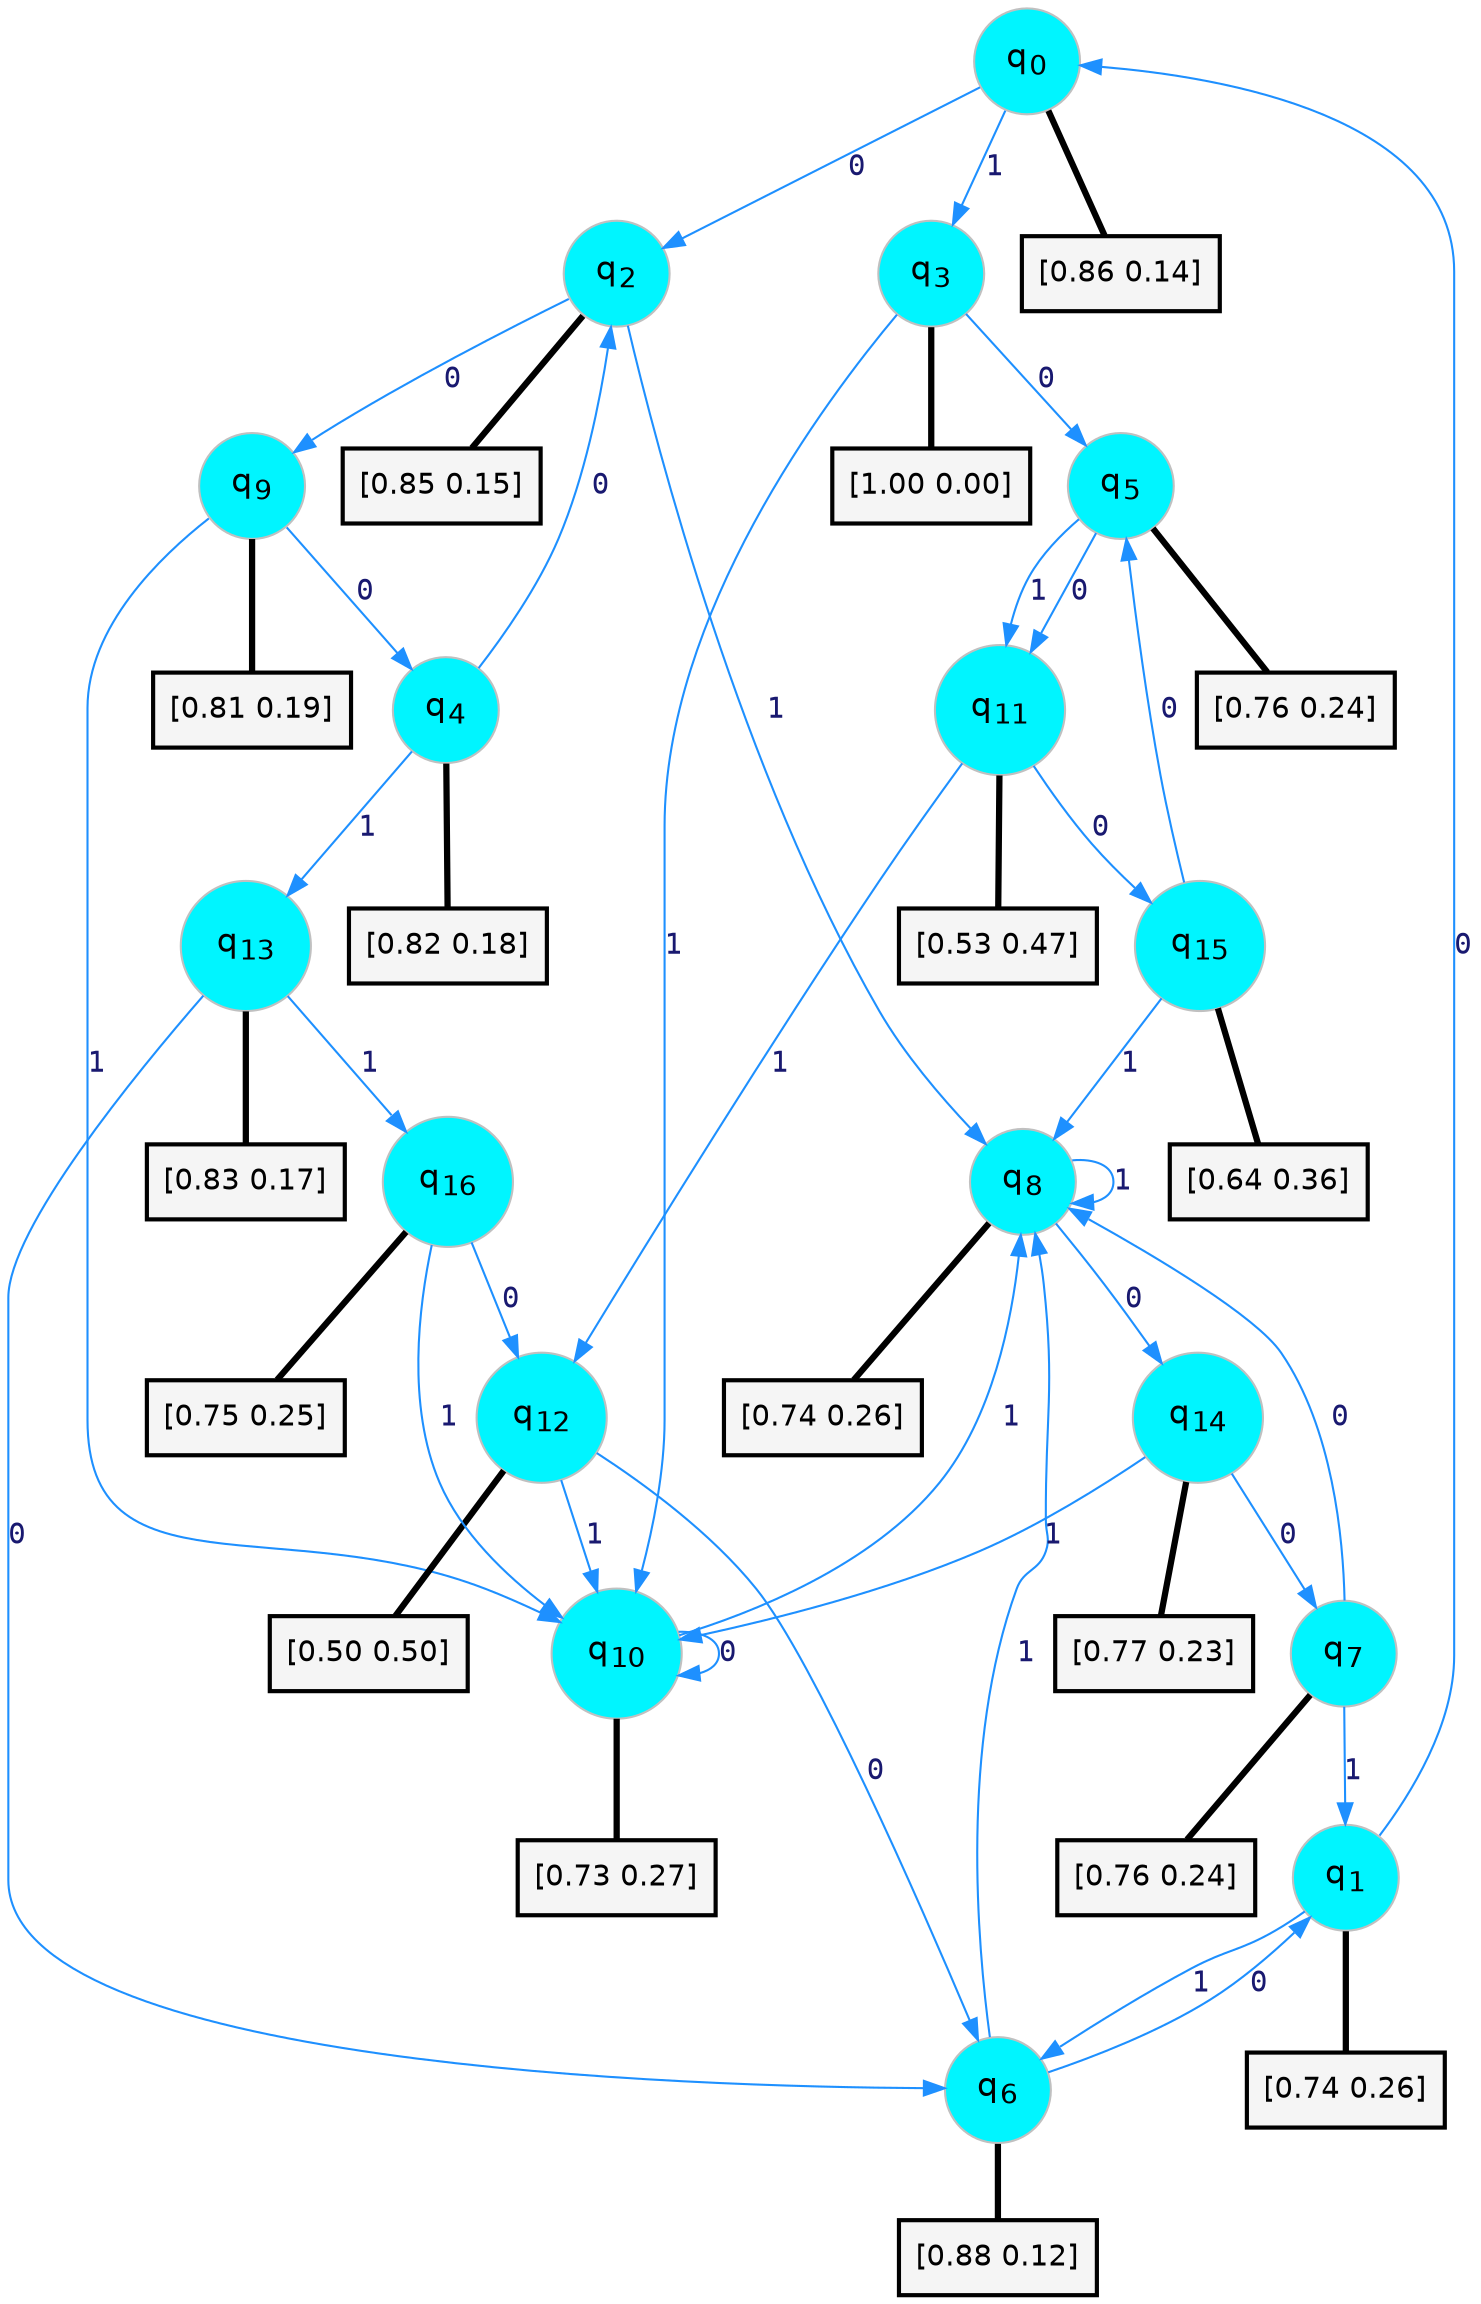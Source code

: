 digraph G {
graph [
bgcolor=transparent, dpi=300, rankdir=TD, size="40,25"];
node [
color=gray, fillcolor=turquoise1, fontcolor=black, fontname=Helvetica, fontsize=16, fontweight=bold, shape=circle, style=filled];
edge [
arrowsize=1, color=dodgerblue1, fontcolor=midnightblue, fontname=courier, fontweight=bold, penwidth=1, style=solid, weight=20];
0[label=<q<SUB>0</SUB>>];
1[label=<q<SUB>1</SUB>>];
2[label=<q<SUB>2</SUB>>];
3[label=<q<SUB>3</SUB>>];
4[label=<q<SUB>4</SUB>>];
5[label=<q<SUB>5</SUB>>];
6[label=<q<SUB>6</SUB>>];
7[label=<q<SUB>7</SUB>>];
8[label=<q<SUB>8</SUB>>];
9[label=<q<SUB>9</SUB>>];
10[label=<q<SUB>10</SUB>>];
11[label=<q<SUB>11</SUB>>];
12[label=<q<SUB>12</SUB>>];
13[label=<q<SUB>13</SUB>>];
14[label=<q<SUB>14</SUB>>];
15[label=<q<SUB>15</SUB>>];
16[label=<q<SUB>16</SUB>>];
17[label="[0.86 0.14]", shape=box,fontcolor=black, fontname=Helvetica, fontsize=14, penwidth=2, fillcolor=whitesmoke,color=black];
18[label="[0.74 0.26]", shape=box,fontcolor=black, fontname=Helvetica, fontsize=14, penwidth=2, fillcolor=whitesmoke,color=black];
19[label="[0.85 0.15]", shape=box,fontcolor=black, fontname=Helvetica, fontsize=14, penwidth=2, fillcolor=whitesmoke,color=black];
20[label="[1.00 0.00]", shape=box,fontcolor=black, fontname=Helvetica, fontsize=14, penwidth=2, fillcolor=whitesmoke,color=black];
21[label="[0.82 0.18]", shape=box,fontcolor=black, fontname=Helvetica, fontsize=14, penwidth=2, fillcolor=whitesmoke,color=black];
22[label="[0.76 0.24]", shape=box,fontcolor=black, fontname=Helvetica, fontsize=14, penwidth=2, fillcolor=whitesmoke,color=black];
23[label="[0.88 0.12]", shape=box,fontcolor=black, fontname=Helvetica, fontsize=14, penwidth=2, fillcolor=whitesmoke,color=black];
24[label="[0.76 0.24]", shape=box,fontcolor=black, fontname=Helvetica, fontsize=14, penwidth=2, fillcolor=whitesmoke,color=black];
25[label="[0.74 0.26]", shape=box,fontcolor=black, fontname=Helvetica, fontsize=14, penwidth=2, fillcolor=whitesmoke,color=black];
26[label="[0.81 0.19]", shape=box,fontcolor=black, fontname=Helvetica, fontsize=14, penwidth=2, fillcolor=whitesmoke,color=black];
27[label="[0.73 0.27]", shape=box,fontcolor=black, fontname=Helvetica, fontsize=14, penwidth=2, fillcolor=whitesmoke,color=black];
28[label="[0.53 0.47]", shape=box,fontcolor=black, fontname=Helvetica, fontsize=14, penwidth=2, fillcolor=whitesmoke,color=black];
29[label="[0.50 0.50]", shape=box,fontcolor=black, fontname=Helvetica, fontsize=14, penwidth=2, fillcolor=whitesmoke,color=black];
30[label="[0.83 0.17]", shape=box,fontcolor=black, fontname=Helvetica, fontsize=14, penwidth=2, fillcolor=whitesmoke,color=black];
31[label="[0.77 0.23]", shape=box,fontcolor=black, fontname=Helvetica, fontsize=14, penwidth=2, fillcolor=whitesmoke,color=black];
32[label="[0.64 0.36]", shape=box,fontcolor=black, fontname=Helvetica, fontsize=14, penwidth=2, fillcolor=whitesmoke,color=black];
33[label="[0.75 0.25]", shape=box,fontcolor=black, fontname=Helvetica, fontsize=14, penwidth=2, fillcolor=whitesmoke,color=black];
0->2 [label=0];
0->3 [label=1];
0->17 [arrowhead=none, penwidth=3,color=black];
1->0 [label=0];
1->6 [label=1];
1->18 [arrowhead=none, penwidth=3,color=black];
2->9 [label=0];
2->8 [label=1];
2->19 [arrowhead=none, penwidth=3,color=black];
3->5 [label=0];
3->10 [label=1];
3->20 [arrowhead=none, penwidth=3,color=black];
4->2 [label=0];
4->13 [label=1];
4->21 [arrowhead=none, penwidth=3,color=black];
5->11 [label=0];
5->11 [label=1];
5->22 [arrowhead=none, penwidth=3,color=black];
6->1 [label=0];
6->8 [label=1];
6->23 [arrowhead=none, penwidth=3,color=black];
7->8 [label=0];
7->1 [label=1];
7->24 [arrowhead=none, penwidth=3,color=black];
8->14 [label=0];
8->8 [label=1];
8->25 [arrowhead=none, penwidth=3,color=black];
9->4 [label=0];
9->10 [label=1];
9->26 [arrowhead=none, penwidth=3,color=black];
10->10 [label=0];
10->8 [label=1];
10->27 [arrowhead=none, penwidth=3,color=black];
11->15 [label=0];
11->12 [label=1];
11->28 [arrowhead=none, penwidth=3,color=black];
12->6 [label=0];
12->10 [label=1];
12->29 [arrowhead=none, penwidth=3,color=black];
13->6 [label=0];
13->16 [label=1];
13->30 [arrowhead=none, penwidth=3,color=black];
14->7 [label=0];
14->10 [label=1];
14->31 [arrowhead=none, penwidth=3,color=black];
15->5 [label=0];
15->8 [label=1];
15->32 [arrowhead=none, penwidth=3,color=black];
16->12 [label=0];
16->10 [label=1];
16->33 [arrowhead=none, penwidth=3,color=black];
}
